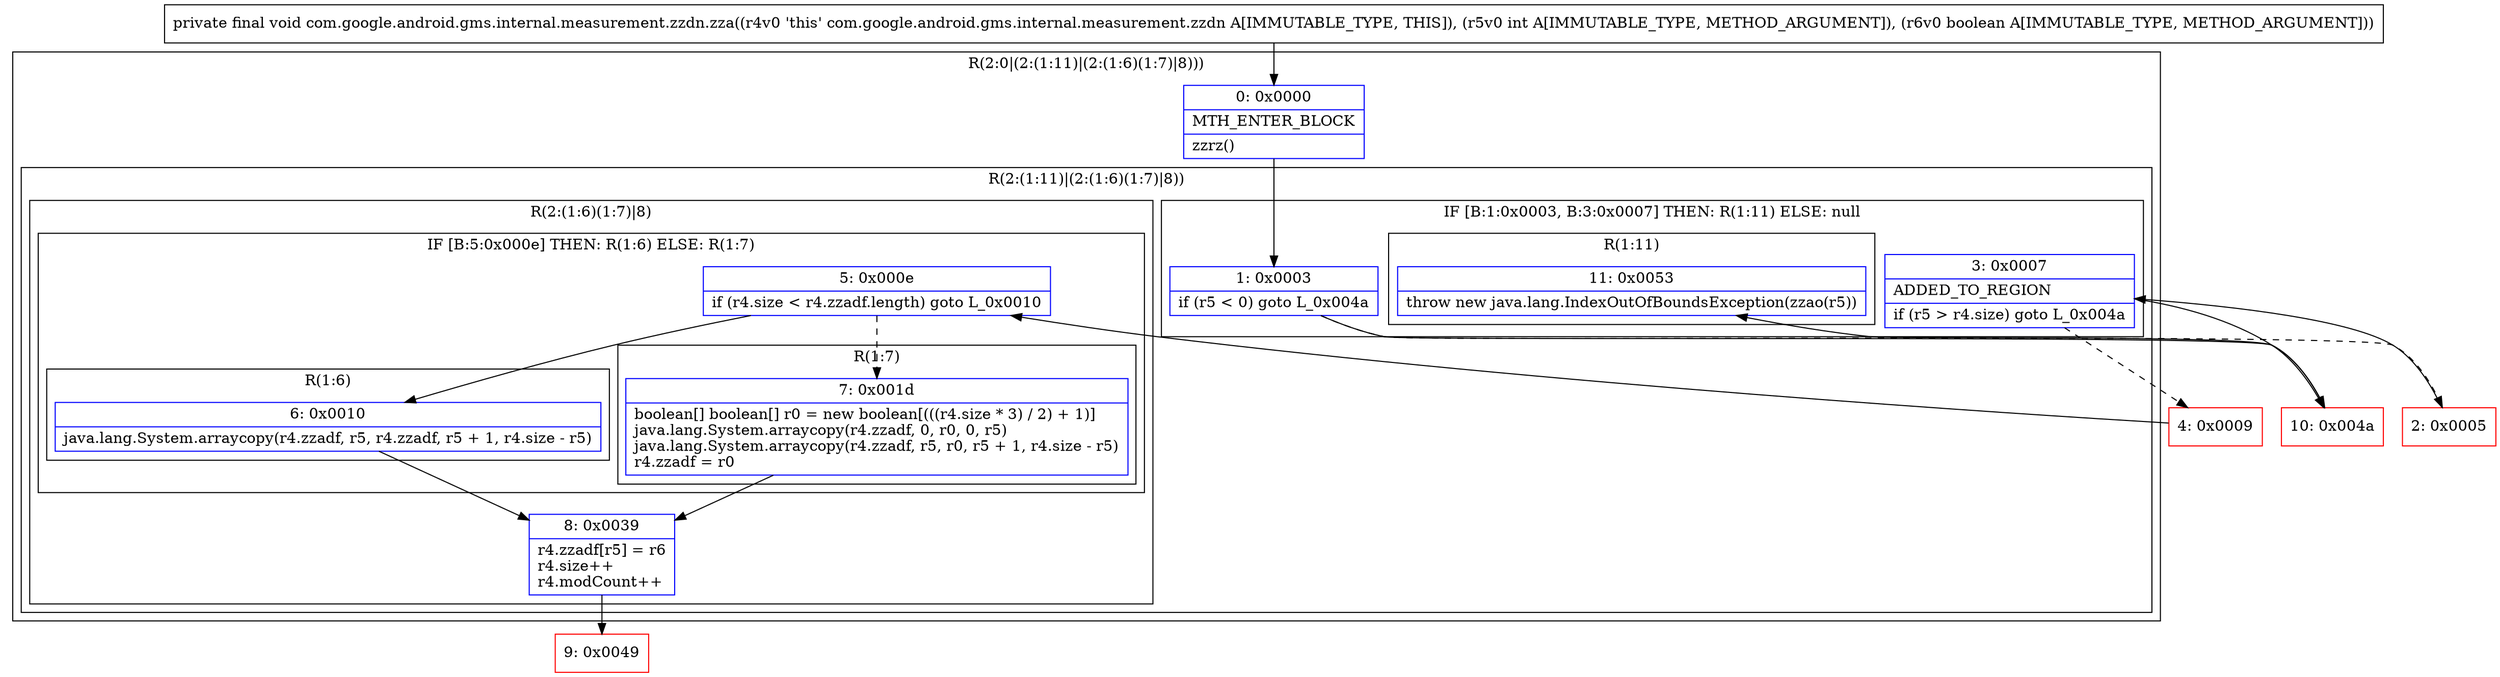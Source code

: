 digraph "CFG forcom.google.android.gms.internal.measurement.zzdn.zza(IZ)V" {
subgraph cluster_Region_1282993759 {
label = "R(2:0|(2:(1:11)|(2:(1:6)(1:7)|8)))";
node [shape=record,color=blue];
Node_0 [shape=record,label="{0\:\ 0x0000|MTH_ENTER_BLOCK\l|zzrz()\l}"];
subgraph cluster_Region_1749290236 {
label = "R(2:(1:11)|(2:(1:6)(1:7)|8))";
node [shape=record,color=blue];
subgraph cluster_IfRegion_162921766 {
label = "IF [B:1:0x0003, B:3:0x0007] THEN: R(1:11) ELSE: null";
node [shape=record,color=blue];
Node_1 [shape=record,label="{1\:\ 0x0003|if (r5 \< 0) goto L_0x004a\l}"];
Node_3 [shape=record,label="{3\:\ 0x0007|ADDED_TO_REGION\l|if (r5 \> r4.size) goto L_0x004a\l}"];
subgraph cluster_Region_2035220112 {
label = "R(1:11)";
node [shape=record,color=blue];
Node_11 [shape=record,label="{11\:\ 0x0053|throw new java.lang.IndexOutOfBoundsException(zzao(r5))\l}"];
}
}
subgraph cluster_Region_1926229488 {
label = "R(2:(1:6)(1:7)|8)";
node [shape=record,color=blue];
subgraph cluster_IfRegion_975453369 {
label = "IF [B:5:0x000e] THEN: R(1:6) ELSE: R(1:7)";
node [shape=record,color=blue];
Node_5 [shape=record,label="{5\:\ 0x000e|if (r4.size \< r4.zzadf.length) goto L_0x0010\l}"];
subgraph cluster_Region_484354582 {
label = "R(1:6)";
node [shape=record,color=blue];
Node_6 [shape=record,label="{6\:\ 0x0010|java.lang.System.arraycopy(r4.zzadf, r5, r4.zzadf, r5 + 1, r4.size \- r5)\l}"];
}
subgraph cluster_Region_936584871 {
label = "R(1:7)";
node [shape=record,color=blue];
Node_7 [shape=record,label="{7\:\ 0x001d|boolean[] boolean[] r0 = new boolean[(((r4.size * 3) \/ 2) + 1)]\ljava.lang.System.arraycopy(r4.zzadf, 0, r0, 0, r5)\ljava.lang.System.arraycopy(r4.zzadf, r5, r0, r5 + 1, r4.size \- r5)\lr4.zzadf = r0\l}"];
}
}
Node_8 [shape=record,label="{8\:\ 0x0039|r4.zzadf[r5] = r6\lr4.size++\lr4.modCount++\l}"];
}
}
}
Node_2 [shape=record,color=red,label="{2\:\ 0x0005}"];
Node_4 [shape=record,color=red,label="{4\:\ 0x0009}"];
Node_9 [shape=record,color=red,label="{9\:\ 0x0049}"];
Node_10 [shape=record,color=red,label="{10\:\ 0x004a}"];
MethodNode[shape=record,label="{private final void com.google.android.gms.internal.measurement.zzdn.zza((r4v0 'this' com.google.android.gms.internal.measurement.zzdn A[IMMUTABLE_TYPE, THIS]), (r5v0 int A[IMMUTABLE_TYPE, METHOD_ARGUMENT]), (r6v0 boolean A[IMMUTABLE_TYPE, METHOD_ARGUMENT])) }"];
MethodNode -> Node_0;
Node_0 -> Node_1;
Node_1 -> Node_2[style=dashed];
Node_1 -> Node_10;
Node_3 -> Node_4[style=dashed];
Node_3 -> Node_10;
Node_5 -> Node_6;
Node_5 -> Node_7[style=dashed];
Node_6 -> Node_8;
Node_7 -> Node_8;
Node_8 -> Node_9;
Node_2 -> Node_3;
Node_4 -> Node_5;
Node_10 -> Node_11;
}

